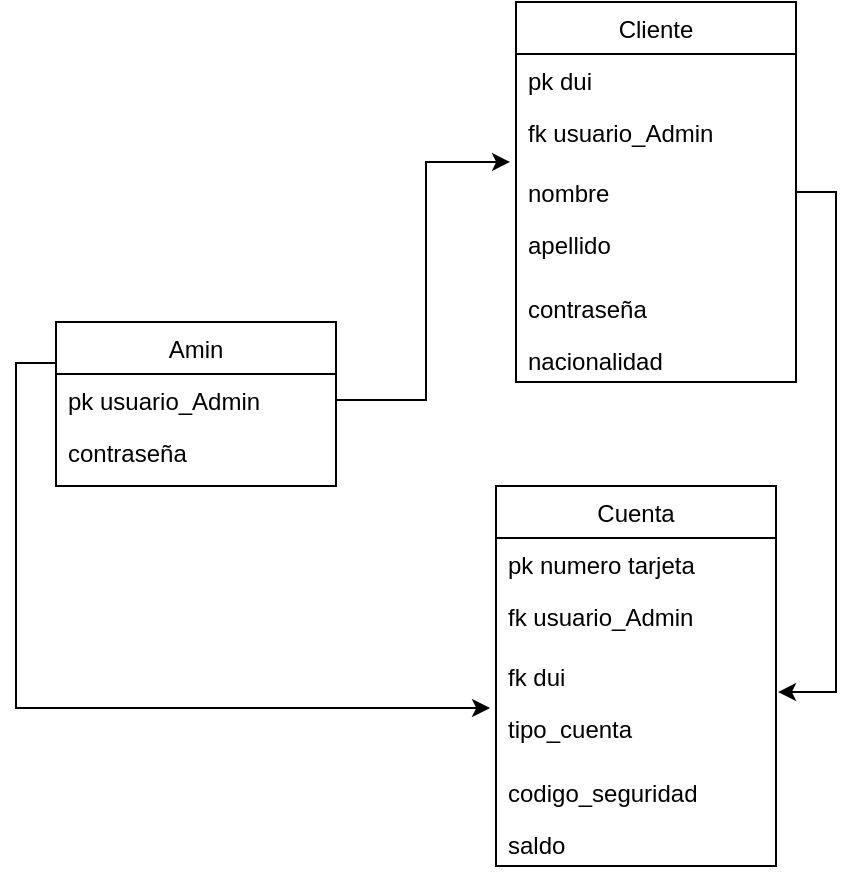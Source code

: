 <mxfile version="13.9.2" type="device"><diagram id="glWAbhAVxD4TDGHxx9pG" name="Page-1"><mxGraphModel dx="862" dy="425" grid="1" gridSize="10" guides="1" tooltips="1" connect="1" arrows="1" fold="1" page="1" pageScale="1" pageWidth="827" pageHeight="1169" math="0" shadow="0"><root><mxCell id="0"/><mxCell id="1" parent="0"/><mxCell id="tIttjhVgwAVxyAeDCQLi-2" value="Cliente" style="swimlane;fontStyle=0;childLayout=stackLayout;horizontal=1;startSize=26;fillColor=none;horizontalStack=0;resizeParent=1;resizeParentMax=0;resizeLast=0;collapsible=1;marginBottom=0;" vertex="1" parent="1"><mxGeometry x="330" y="50" width="140" height="190" as="geometry"/></mxCell><mxCell id="tIttjhVgwAVxyAeDCQLi-3" value="pk dui" style="text;strokeColor=none;fillColor=none;align=left;verticalAlign=top;spacingLeft=4;spacingRight=4;overflow=hidden;rotatable=0;points=[[0,0.5],[1,0.5]];portConstraint=eastwest;" vertex="1" parent="tIttjhVgwAVxyAeDCQLi-2"><mxGeometry y="26" width="140" height="26" as="geometry"/></mxCell><mxCell id="tIttjhVgwAVxyAeDCQLi-11" value="fk usuario_Admin" style="text;strokeColor=none;fillColor=none;align=left;verticalAlign=top;spacingLeft=4;spacingRight=4;overflow=hidden;rotatable=0;points=[[0,0.5],[1,0.5]];portConstraint=eastwest;" vertex="1" parent="tIttjhVgwAVxyAeDCQLi-2"><mxGeometry y="52" width="140" height="30" as="geometry"/></mxCell><mxCell id="tIttjhVgwAVxyAeDCQLi-4" value="nombre" style="text;strokeColor=none;fillColor=none;align=left;verticalAlign=top;spacingLeft=4;spacingRight=4;overflow=hidden;rotatable=0;points=[[0,0.5],[1,0.5]];portConstraint=eastwest;" vertex="1" parent="tIttjhVgwAVxyAeDCQLi-2"><mxGeometry y="82" width="140" height="26" as="geometry"/></mxCell><mxCell id="tIttjhVgwAVxyAeDCQLi-5" value="apellido&#10;" style="text;strokeColor=none;fillColor=none;align=left;verticalAlign=top;spacingLeft=4;spacingRight=4;overflow=hidden;rotatable=0;points=[[0,0.5],[1,0.5]];portConstraint=eastwest;" vertex="1" parent="tIttjhVgwAVxyAeDCQLi-2"><mxGeometry y="108" width="140" height="32" as="geometry"/></mxCell><mxCell id="tIttjhVgwAVxyAeDCQLi-10" value="contraseña" style="text;strokeColor=none;fillColor=none;align=left;verticalAlign=top;spacingLeft=4;spacingRight=4;overflow=hidden;rotatable=0;points=[[0,0.5],[1,0.5]];portConstraint=eastwest;" vertex="1" parent="tIttjhVgwAVxyAeDCQLi-2"><mxGeometry y="140" width="140" height="26" as="geometry"/></mxCell><mxCell id="tIttjhVgwAVxyAeDCQLi-9" value="nacionalidad" style="text;strokeColor=none;fillColor=none;align=left;verticalAlign=top;spacingLeft=4;spacingRight=4;overflow=hidden;rotatable=0;points=[[0,0.5],[1,0.5]];portConstraint=eastwest;" vertex="1" parent="tIttjhVgwAVxyAeDCQLi-2"><mxGeometry y="166" width="140" height="24" as="geometry"/></mxCell><mxCell id="tIttjhVgwAVxyAeDCQLi-28" style="edgeStyle=orthogonalEdgeStyle;rounded=0;orthogonalLoop=1;jettySize=auto;html=1;exitX=0;exitY=0.25;exitDx=0;exitDy=0;entryX=-0.021;entryY=0.094;entryDx=0;entryDy=0;entryPerimeter=0;" edge="1" parent="1" source="tIttjhVgwAVxyAeDCQLi-12" target="tIttjhVgwAVxyAeDCQLi-23"><mxGeometry relative="1" as="geometry"/></mxCell><mxCell id="tIttjhVgwAVxyAeDCQLi-12" value="Amin" style="swimlane;fontStyle=0;childLayout=stackLayout;horizontal=1;startSize=26;fillColor=none;horizontalStack=0;resizeParent=1;resizeParentMax=0;resizeLast=0;collapsible=1;marginBottom=0;" vertex="1" parent="1"><mxGeometry x="100" y="210" width="140" height="82" as="geometry"/></mxCell><mxCell id="tIttjhVgwAVxyAeDCQLi-13" value="pk usuario_Admin" style="text;strokeColor=none;fillColor=none;align=left;verticalAlign=top;spacingLeft=4;spacingRight=4;overflow=hidden;rotatable=0;points=[[0,0.5],[1,0.5]];portConstraint=eastwest;" vertex="1" parent="tIttjhVgwAVxyAeDCQLi-12"><mxGeometry y="26" width="140" height="26" as="geometry"/></mxCell><mxCell id="tIttjhVgwAVxyAeDCQLi-14" value="contraseña" style="text;strokeColor=none;fillColor=none;align=left;verticalAlign=top;spacingLeft=4;spacingRight=4;overflow=hidden;rotatable=0;points=[[0,0.5],[1,0.5]];portConstraint=eastwest;" vertex="1" parent="tIttjhVgwAVxyAeDCQLi-12"><mxGeometry y="52" width="140" height="30" as="geometry"/></mxCell><mxCell id="tIttjhVgwAVxyAeDCQLi-19" value="Cuenta" style="swimlane;fontStyle=0;childLayout=stackLayout;horizontal=1;startSize=26;fillColor=none;horizontalStack=0;resizeParent=1;resizeParentMax=0;resizeLast=0;collapsible=1;marginBottom=0;" vertex="1" parent="1"><mxGeometry x="320" y="292" width="140" height="190" as="geometry"/></mxCell><mxCell id="tIttjhVgwAVxyAeDCQLi-20" value="pk numero tarjeta" style="text;strokeColor=none;fillColor=none;align=left;verticalAlign=top;spacingLeft=4;spacingRight=4;overflow=hidden;rotatable=0;points=[[0,0.5],[1,0.5]];portConstraint=eastwest;" vertex="1" parent="tIttjhVgwAVxyAeDCQLi-19"><mxGeometry y="26" width="140" height="26" as="geometry"/></mxCell><mxCell id="tIttjhVgwAVxyAeDCQLi-21" value="fk usuario_Admin" style="text;strokeColor=none;fillColor=none;align=left;verticalAlign=top;spacingLeft=4;spacingRight=4;overflow=hidden;rotatable=0;points=[[0,0.5],[1,0.5]];portConstraint=eastwest;" vertex="1" parent="tIttjhVgwAVxyAeDCQLi-19"><mxGeometry y="52" width="140" height="30" as="geometry"/></mxCell><mxCell id="tIttjhVgwAVxyAeDCQLi-22" value="fk dui" style="text;strokeColor=none;fillColor=none;align=left;verticalAlign=top;spacingLeft=4;spacingRight=4;overflow=hidden;rotatable=0;points=[[0,0.5],[1,0.5]];portConstraint=eastwest;" vertex="1" parent="tIttjhVgwAVxyAeDCQLi-19"><mxGeometry y="82" width="140" height="26" as="geometry"/></mxCell><mxCell id="tIttjhVgwAVxyAeDCQLi-23" value="tipo_cuenta" style="text;strokeColor=none;fillColor=none;align=left;verticalAlign=top;spacingLeft=4;spacingRight=4;overflow=hidden;rotatable=0;points=[[0,0.5],[1,0.5]];portConstraint=eastwest;" vertex="1" parent="tIttjhVgwAVxyAeDCQLi-19"><mxGeometry y="108" width="140" height="32" as="geometry"/></mxCell><mxCell id="tIttjhVgwAVxyAeDCQLi-24" value="codigo_seguridad" style="text;strokeColor=none;fillColor=none;align=left;verticalAlign=top;spacingLeft=4;spacingRight=4;overflow=hidden;rotatable=0;points=[[0,0.5],[1,0.5]];portConstraint=eastwest;" vertex="1" parent="tIttjhVgwAVxyAeDCQLi-19"><mxGeometry y="140" width="140" height="26" as="geometry"/></mxCell><mxCell id="tIttjhVgwAVxyAeDCQLi-25" value="saldo" style="text;strokeColor=none;fillColor=none;align=left;verticalAlign=top;spacingLeft=4;spacingRight=4;overflow=hidden;rotatable=0;points=[[0,0.5],[1,0.5]];portConstraint=eastwest;" vertex="1" parent="tIttjhVgwAVxyAeDCQLi-19"><mxGeometry y="166" width="140" height="24" as="geometry"/></mxCell><mxCell id="tIttjhVgwAVxyAeDCQLi-26" style="edgeStyle=orthogonalEdgeStyle;rounded=0;orthogonalLoop=1;jettySize=auto;html=1;exitX=1;exitY=0.5;exitDx=0;exitDy=0;entryX=-0.021;entryY=0.933;entryDx=0;entryDy=0;entryPerimeter=0;" edge="1" parent="1" source="tIttjhVgwAVxyAeDCQLi-13" target="tIttjhVgwAVxyAeDCQLi-11"><mxGeometry relative="1" as="geometry"/></mxCell><mxCell id="tIttjhVgwAVxyAeDCQLi-27" style="edgeStyle=orthogonalEdgeStyle;rounded=0;orthogonalLoop=1;jettySize=auto;html=1;exitX=1;exitY=0.5;exitDx=0;exitDy=0;entryX=1.007;entryY=0.808;entryDx=0;entryDy=0;entryPerimeter=0;" edge="1" parent="1" source="tIttjhVgwAVxyAeDCQLi-4" target="tIttjhVgwAVxyAeDCQLi-22"><mxGeometry relative="1" as="geometry"/></mxCell></root></mxGraphModel></diagram></mxfile>